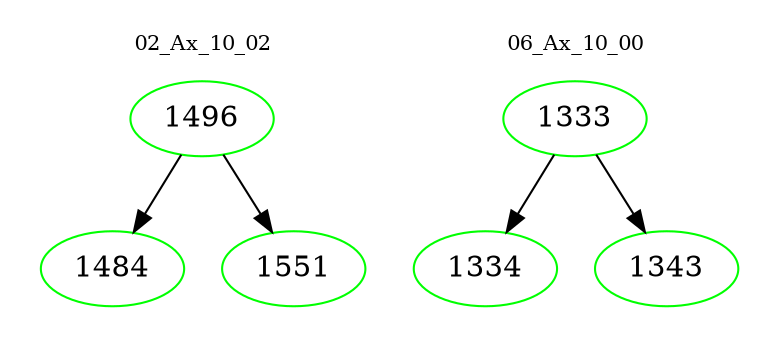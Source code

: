 digraph{
subgraph cluster_0 {
color = white
label = "02_Ax_10_02";
fontsize=10;
T0_1496 [label="1496", color="green"]
T0_1496 -> T0_1484 [color="black"]
T0_1484 [label="1484", color="green"]
T0_1496 -> T0_1551 [color="black"]
T0_1551 [label="1551", color="green"]
}
subgraph cluster_1 {
color = white
label = "06_Ax_10_00";
fontsize=10;
T1_1333 [label="1333", color="green"]
T1_1333 -> T1_1334 [color="black"]
T1_1334 [label="1334", color="green"]
T1_1333 -> T1_1343 [color="black"]
T1_1343 [label="1343", color="green"]
}
}
